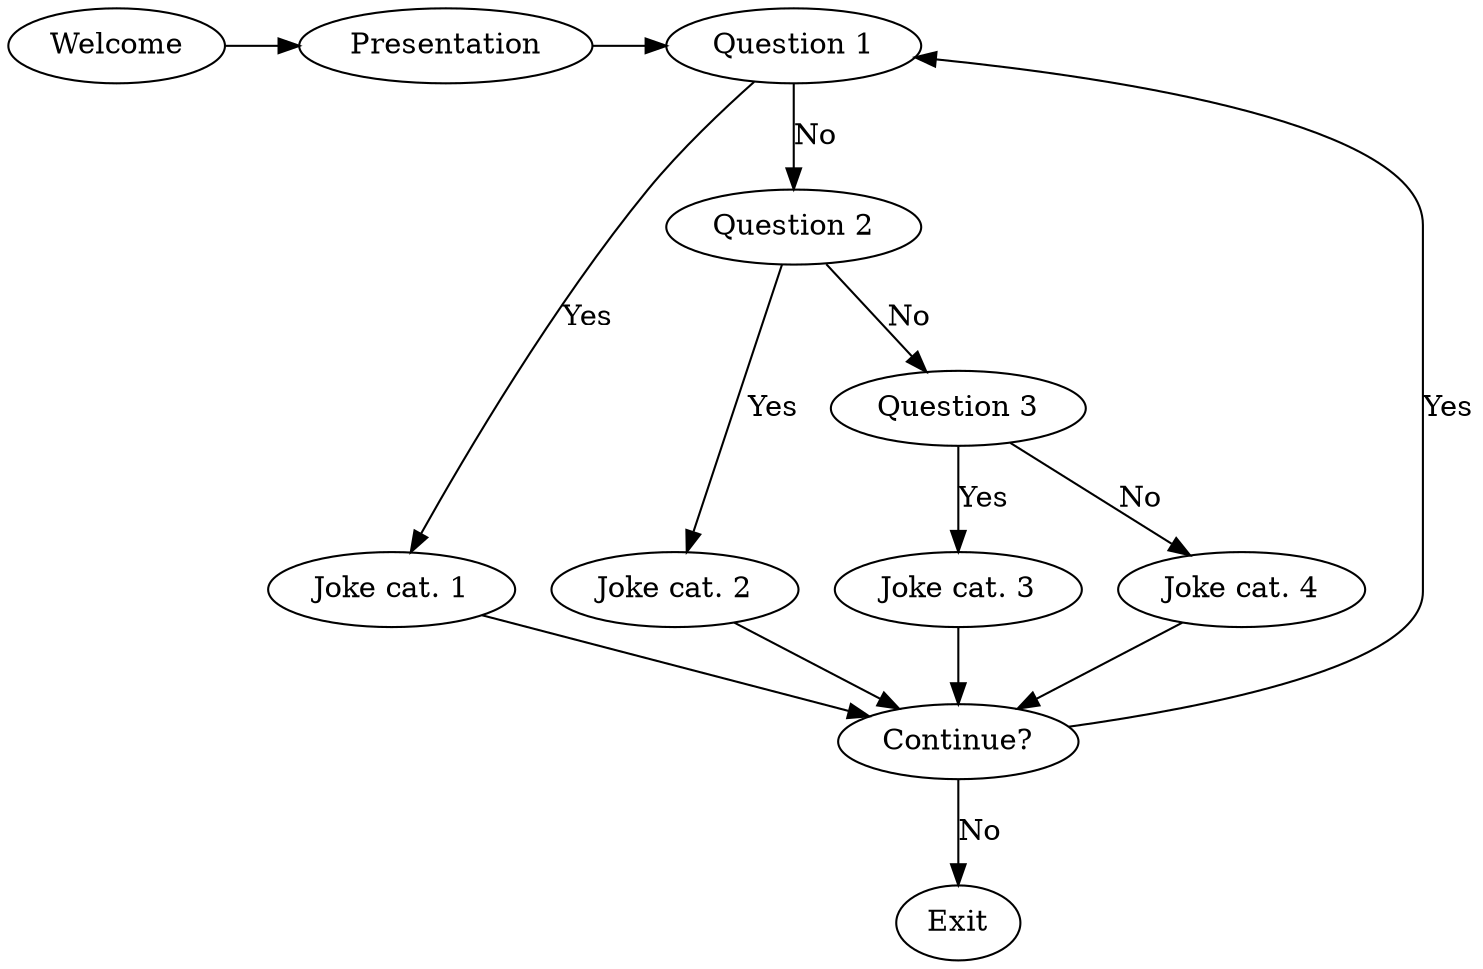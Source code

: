digraph {
        1 -> 2;
        2 -> 3;
        3 -> 6 [label="Yes"];
        3 -> 4 [label="No"];
        4 -> 7 [label="Yes"];
        4 -> 5 [label="No"];
        5 -> 8 [label="Yes"];
        5 -> 9 [label="No"];

        6 -> 10;
        7 -> 10;
        8 -> 10;
        9 -> 10;
        10 -> 3 [label="Yes"];
        10 -> 11 [label="No"];

        1 [rank=1, label="Welcome"];
        2 [rank=2, label="Presentation"];
        3 [label="Question 1"];
        4 [label="Question 2"];
        5 [label="Question 3"];

        6 [label="Joke cat. 1"];
        7 [label="Joke cat. 2"];
        8 [label="Joke cat. 3"];
        9 [label="Joke cat. 4"];
        10 [label="Continue?"];
        11 [label="Exit"];

        {rank=same; 6; 7; 8; 9;}
        {rank=same; 1; 2; 3;}
}
